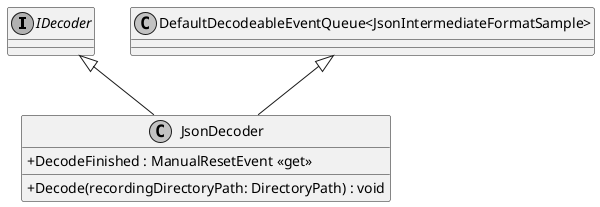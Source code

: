 @startuml
skinparam monochrome true
skinparam classAttributeIconSize 0

interface IDecoder
!startsub default
class JsonDecoder {
    + DecodeFinished : ManualResetEvent <<get>>
    + Decode(recordingDirectoryPath: DirectoryPath) : void
}
!endsub

IDecoder <|-- JsonDecoder
"DefaultDecodeableEventQueue<JsonIntermediateFormatSample>" <|-- JsonDecoder
@enduml